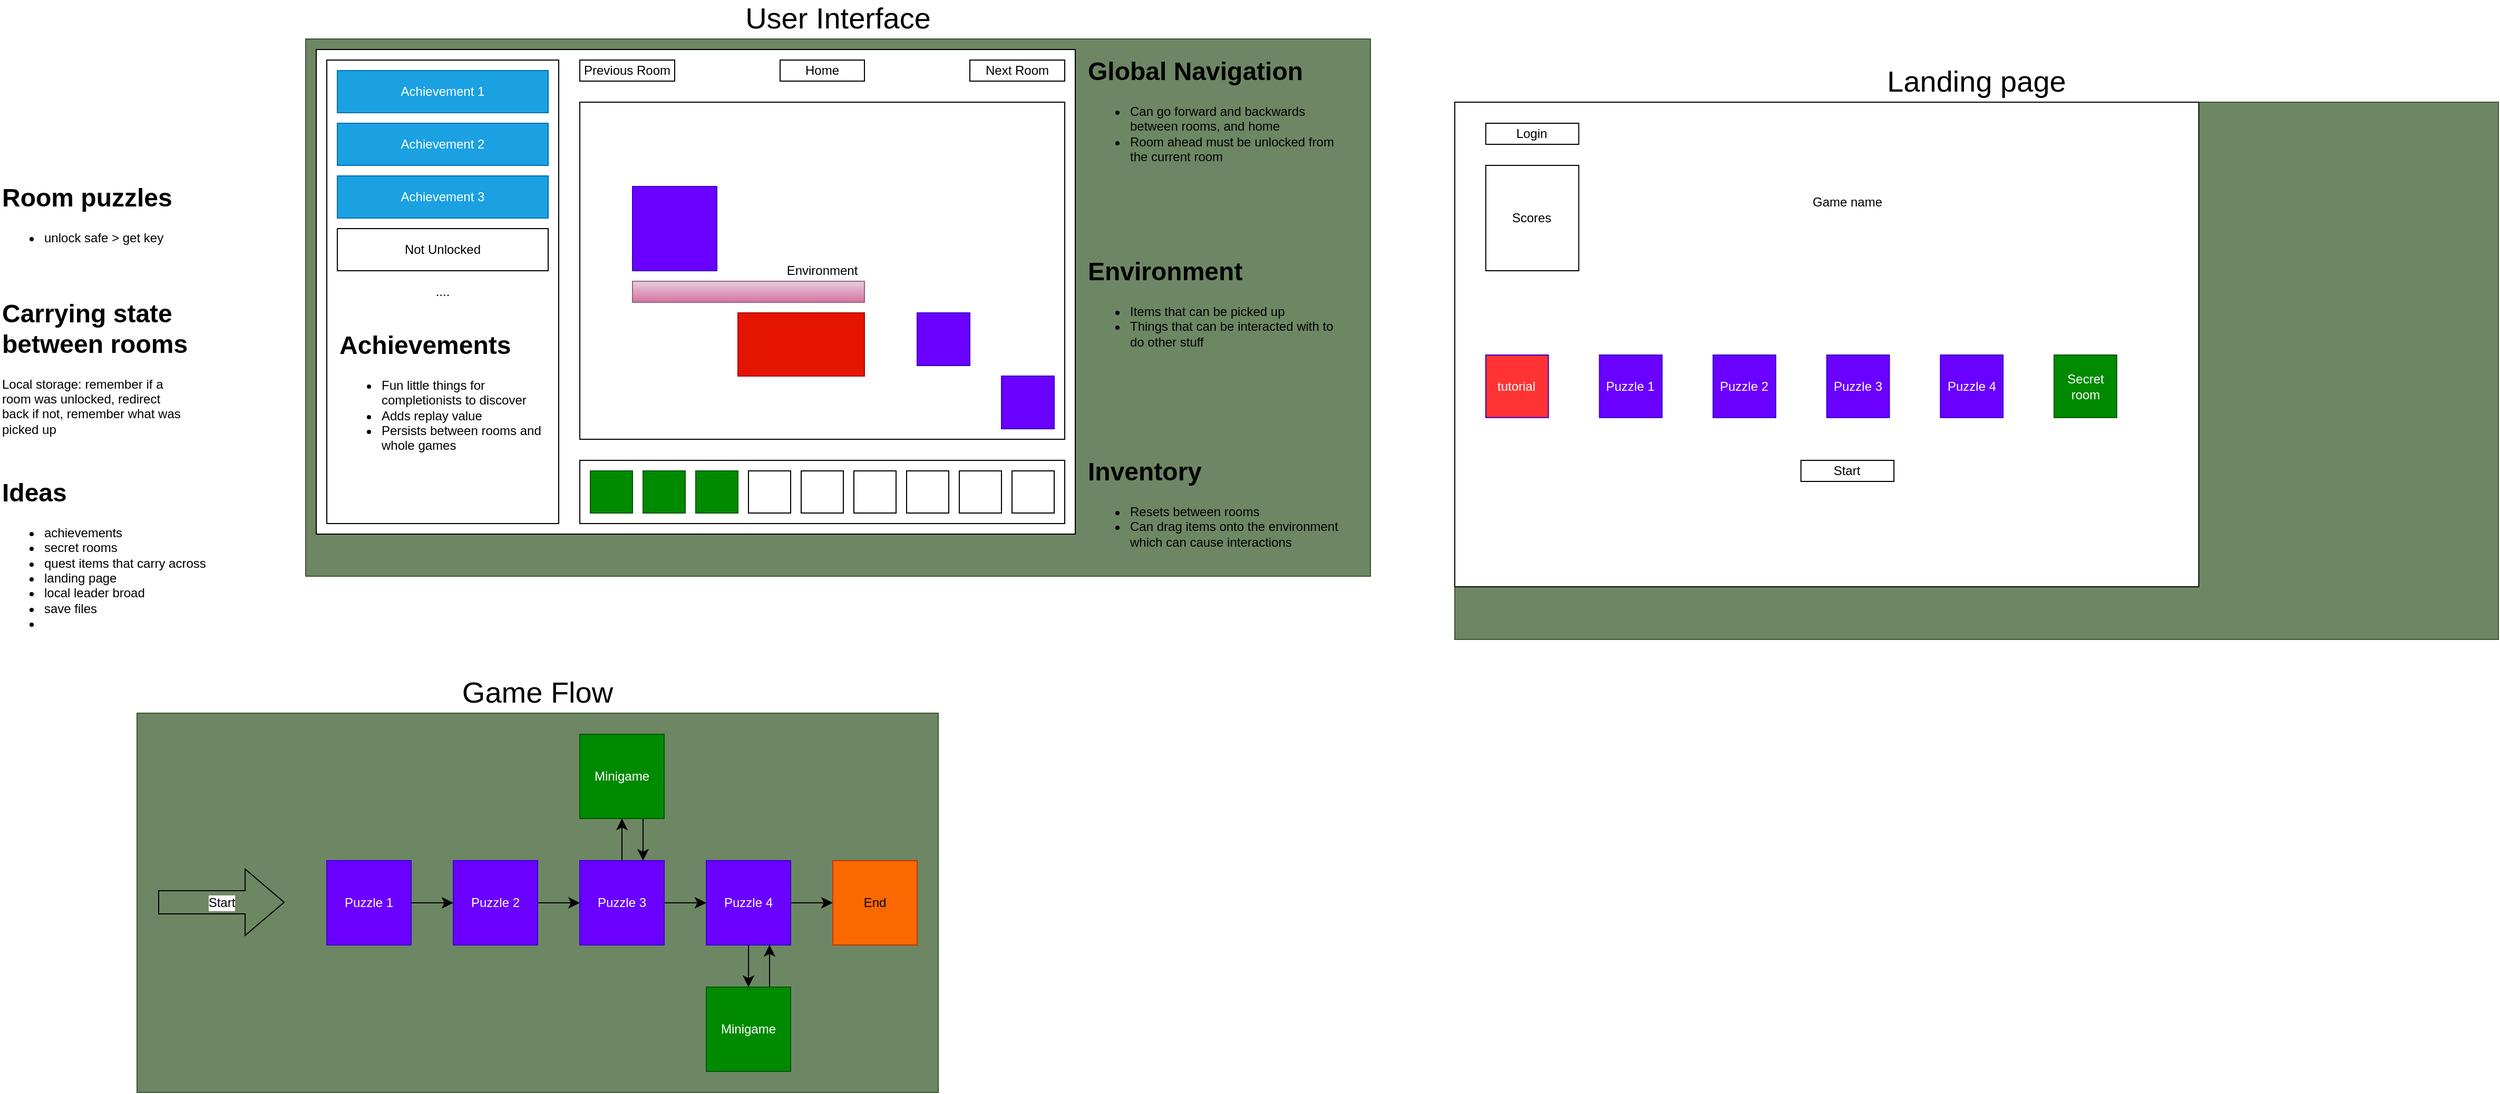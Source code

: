 <mxfile version="26.0.16">
  <diagram name="Page-1" id="HF4c1UTiVbdlKXjr9Abs">
    <mxGraphModel dx="2509" dy="1153" grid="1" gridSize="10" guides="1" tooltips="1" connect="1" arrows="1" fold="1" page="0" pageScale="1" pageWidth="850" pageHeight="1100" math="0" shadow="0">
      <root>
        <mxCell id="0" />
        <mxCell id="1" parent="0" />
        <mxCell id="JJV7NP8qMqMK8vtjLvEn-13" value="&lt;h1 style=&quot;margin-top: 0px;&quot;&gt;Carrying state between rooms&lt;/h1&gt;&lt;p&gt;Local storage: remember if a room was unlocked, redirect back if not, remember what was picked up&lt;/p&gt;" style="text;html=1;whiteSpace=wrap;overflow=hidden;rounded=0;" parent="1" vertex="1">
          <mxGeometry x="-630" y="180" width="180" height="160" as="geometry" />
        </mxCell>
        <mxCell id="Tg1wBogOaNXyl56e0BYg-1" value="&lt;h1 style=&quot;margin-top: 0px;&quot;&gt;Ideas&lt;/h1&gt;&lt;ul&gt;&lt;li&gt;achievements&lt;/li&gt;&lt;li&gt;secret rooms&lt;/li&gt;&lt;li&gt;quest items that carry across&lt;/li&gt;&lt;li&gt;landing page&lt;/li&gt;&lt;li&gt;local leader broad&lt;/li&gt;&lt;li&gt;save files&lt;/li&gt;&lt;li&gt;&lt;br&gt;&lt;/li&gt;&lt;/ul&gt;" style="text;html=1;whiteSpace=wrap;overflow=hidden;rounded=0;" parent="1" vertex="1">
          <mxGeometry x="-630" y="350" width="240" height="220" as="geometry" />
        </mxCell>
        <mxCell id="Tg1wBogOaNXyl56e0BYg-3" value="&lt;h1 style=&quot;margin-top: 0px;&quot;&gt;Room puzzles&lt;/h1&gt;&lt;ul&gt;&lt;li&gt;unlock safe &amp;gt; get key&lt;/li&gt;&lt;/ul&gt;" style="text;html=1;whiteSpace=wrap;overflow=hidden;rounded=0;" parent="1" vertex="1">
          <mxGeometry x="-630" y="70" width="190" height="100" as="geometry" />
        </mxCell>
        <mxCell id="pXol61Bcyo_BXOwHgApD-34" value="" style="group" parent="1" vertex="1" connectable="0">
          <mxGeometry x="-340" y="-60" width="1010" height="510" as="geometry" />
        </mxCell>
        <mxCell id="pXol61Bcyo_BXOwHgApD-32" value="User Interface" style="rounded=0;whiteSpace=wrap;html=1;fillColor=#6d8764;fontColor=default;strokeColor=#3A5431;labelPosition=center;verticalLabelPosition=top;align=center;verticalAlign=bottom;labelBackgroundColor=none;fontSize=28;" parent="pXol61Bcyo_BXOwHgApD-34" vertex="1">
          <mxGeometry width="1010" height="510" as="geometry" />
        </mxCell>
        <mxCell id="pXol61Bcyo_BXOwHgApD-31" value="" style="rounded=0;whiteSpace=wrap;html=1;" parent="pXol61Bcyo_BXOwHgApD-34" vertex="1">
          <mxGeometry x="10" y="10" width="720" height="460" as="geometry" />
        </mxCell>
        <mxCell id="JJV7NP8qMqMK8vtjLvEn-2" value="Environment" style="rounded=0;whiteSpace=wrap;html=1;" parent="pXol61Bcyo_BXOwHgApD-34" vertex="1">
          <mxGeometry x="260" y="60" width="460" height="320" as="geometry" />
        </mxCell>
        <mxCell id="JJV7NP8qMqMK8vtjLvEn-3" value="Home" style="rounded=0;whiteSpace=wrap;html=1;" parent="pXol61Bcyo_BXOwHgApD-34" vertex="1">
          <mxGeometry x="450" y="20" width="80" height="20" as="geometry" />
        </mxCell>
        <mxCell id="JJV7NP8qMqMK8vtjLvEn-4" value="Previous Room" style="rounded=0;whiteSpace=wrap;html=1;" parent="pXol61Bcyo_BXOwHgApD-34" vertex="1">
          <mxGeometry x="260" y="20" width="90" height="20" as="geometry" />
        </mxCell>
        <mxCell id="JJV7NP8qMqMK8vtjLvEn-5" value="Next Room" style="rounded=0;whiteSpace=wrap;html=1;" parent="pXol61Bcyo_BXOwHgApD-34" vertex="1">
          <mxGeometry x="630" y="20" width="90" height="20" as="geometry" />
        </mxCell>
        <mxCell id="JJV7NP8qMqMK8vtjLvEn-6" value="" style="rounded=0;whiteSpace=wrap;html=1;" parent="pXol61Bcyo_BXOwHgApD-34" vertex="1">
          <mxGeometry x="260" y="400" width="460" height="60" as="geometry" />
        </mxCell>
        <mxCell id="JJV7NP8qMqMK8vtjLvEn-7" value="" style="whiteSpace=wrap;html=1;aspect=fixed;fillColor=#6a00ff;fontColor=#ffffff;strokeColor=#3700CC;" parent="pXol61Bcyo_BXOwHgApD-34" vertex="1">
          <mxGeometry x="310" y="140" width="80" height="80" as="geometry" />
        </mxCell>
        <mxCell id="JJV7NP8qMqMK8vtjLvEn-8" value="" style="whiteSpace=wrap;html=1;aspect=fixed;fillColor=#6a00ff;fontColor=#ffffff;strokeColor=#3700CC;" parent="pXol61Bcyo_BXOwHgApD-34" vertex="1">
          <mxGeometry x="660" y="320" width="50" height="50" as="geometry" />
        </mxCell>
        <mxCell id="JJV7NP8qMqMK8vtjLvEn-9" value="" style="whiteSpace=wrap;html=1;aspect=fixed;fillColor=#6a00ff;fontColor=#ffffff;strokeColor=#3700CC;" parent="pXol61Bcyo_BXOwHgApD-34" vertex="1">
          <mxGeometry x="580" y="260" width="50" height="50" as="geometry" />
        </mxCell>
        <mxCell id="JJV7NP8qMqMK8vtjLvEn-10" value="" style="rounded=0;whiteSpace=wrap;html=1;fillColor=#e6d0de;strokeColor=#996185;gradientColor=#d5739d;" parent="pXol61Bcyo_BXOwHgApD-34" vertex="1">
          <mxGeometry x="310" y="230" width="220" height="20" as="geometry" />
        </mxCell>
        <mxCell id="JJV7NP8qMqMK8vtjLvEn-11" value="" style="rounded=0;whiteSpace=wrap;html=1;fillColor=#e51400;strokeColor=#B20000;fontColor=#ffffff;" parent="pXol61Bcyo_BXOwHgApD-34" vertex="1">
          <mxGeometry x="410" y="260" width="120" height="60" as="geometry" />
        </mxCell>
        <mxCell id="pXol61Bcyo_BXOwHgApD-11" value="" style="whiteSpace=wrap;html=1;aspect=fixed;fillColor=#008a00;fontColor=#ffffff;strokeColor=#005700;" parent="pXol61Bcyo_BXOwHgApD-34" vertex="1">
          <mxGeometry x="270" y="410" width="40" height="40" as="geometry" />
        </mxCell>
        <mxCell id="pXol61Bcyo_BXOwHgApD-12" value="" style="whiteSpace=wrap;html=1;aspect=fixed;fillColor=#008a00;fontColor=#ffffff;strokeColor=#005700;" parent="pXol61Bcyo_BXOwHgApD-34" vertex="1">
          <mxGeometry x="320" y="410" width="40" height="40" as="geometry" />
        </mxCell>
        <mxCell id="pXol61Bcyo_BXOwHgApD-13" value="" style="whiteSpace=wrap;html=1;aspect=fixed;fillColor=#008a00;fontColor=#ffffff;strokeColor=#005700;" parent="pXol61Bcyo_BXOwHgApD-34" vertex="1">
          <mxGeometry x="370" y="410" width="40" height="40" as="geometry" />
        </mxCell>
        <mxCell id="pXol61Bcyo_BXOwHgApD-14" value="" style="whiteSpace=wrap;html=1;aspect=fixed;" parent="pXol61Bcyo_BXOwHgApD-34" vertex="1">
          <mxGeometry x="420" y="410" width="40" height="40" as="geometry" />
        </mxCell>
        <mxCell id="pXol61Bcyo_BXOwHgApD-15" value="" style="whiteSpace=wrap;html=1;aspect=fixed;" parent="pXol61Bcyo_BXOwHgApD-34" vertex="1">
          <mxGeometry x="470" y="410" width="40" height="40" as="geometry" />
        </mxCell>
        <mxCell id="pXol61Bcyo_BXOwHgApD-16" value="" style="whiteSpace=wrap;html=1;aspect=fixed;" parent="pXol61Bcyo_BXOwHgApD-34" vertex="1">
          <mxGeometry x="520" y="410" width="40" height="40" as="geometry" />
        </mxCell>
        <mxCell id="pXol61Bcyo_BXOwHgApD-17" value="" style="whiteSpace=wrap;html=1;aspect=fixed;" parent="pXol61Bcyo_BXOwHgApD-34" vertex="1">
          <mxGeometry x="570" y="410" width="40" height="40" as="geometry" />
        </mxCell>
        <mxCell id="pXol61Bcyo_BXOwHgApD-18" value="" style="whiteSpace=wrap;html=1;aspect=fixed;" parent="pXol61Bcyo_BXOwHgApD-34" vertex="1">
          <mxGeometry x="620" y="410" width="40" height="40" as="geometry" />
        </mxCell>
        <mxCell id="pXol61Bcyo_BXOwHgApD-19" value="" style="whiteSpace=wrap;html=1;aspect=fixed;" parent="pXol61Bcyo_BXOwHgApD-34" vertex="1">
          <mxGeometry x="670" y="410" width="40" height="40" as="geometry" />
        </mxCell>
        <mxCell id="pXol61Bcyo_BXOwHgApD-21" value="&lt;h1 style=&quot;margin-top: 0px;&quot;&gt;Inventory&lt;/h1&gt;&lt;ul&gt;&lt;li&gt;Resets between rooms&lt;/li&gt;&lt;li&gt;Can drag items onto the environment which can cause interactions&lt;/li&gt;&lt;/ul&gt;" style="text;html=1;whiteSpace=wrap;overflow=hidden;rounded=0;" parent="pXol61Bcyo_BXOwHgApD-34" vertex="1">
          <mxGeometry x="740" y="390" width="240" height="110" as="geometry" />
        </mxCell>
        <mxCell id="pXol61Bcyo_BXOwHgApD-22" value="&lt;h1 style=&quot;margin-top: 0px;&quot;&gt;Global Navigation&lt;/h1&gt;&lt;ul&gt;&lt;li&gt;Can go forward and backwards between rooms, and home&lt;/li&gt;&lt;li&gt;Room ahead must be unlocked from the current room&lt;/li&gt;&lt;/ul&gt;" style="text;html=1;whiteSpace=wrap;overflow=hidden;rounded=0;" parent="pXol61Bcyo_BXOwHgApD-34" vertex="1">
          <mxGeometry x="740" y="10" width="240" height="110" as="geometry" />
        </mxCell>
        <mxCell id="pXol61Bcyo_BXOwHgApD-23" value="&lt;h1 style=&quot;margin-top: 0px;&quot;&gt;Environment&lt;/h1&gt;&lt;ul&gt;&lt;li&gt;Items that can be picked up&lt;/li&gt;&lt;li&gt;Things that can be interacted with to do other stuff&lt;/li&gt;&lt;/ul&gt;" style="text;html=1;whiteSpace=wrap;overflow=hidden;rounded=0;" parent="pXol61Bcyo_BXOwHgApD-34" vertex="1">
          <mxGeometry x="740" y="200" width="240" height="110" as="geometry" />
        </mxCell>
        <mxCell id="pXol61Bcyo_BXOwHgApD-24" value="...." style="rounded=0;whiteSpace=wrap;html=1;" parent="pXol61Bcyo_BXOwHgApD-34" vertex="1">
          <mxGeometry x="20" y="20" width="220" height="440" as="geometry" />
        </mxCell>
        <mxCell id="pXol61Bcyo_BXOwHgApD-26" value="Achievement 1" style="rounded=0;whiteSpace=wrap;html=1;fillColor=#1ba1e2;strokeColor=#006EAF;fontColor=#ffffff;" parent="pXol61Bcyo_BXOwHgApD-34" vertex="1">
          <mxGeometry x="30" y="30" width="200" height="40" as="geometry" />
        </mxCell>
        <mxCell id="pXol61Bcyo_BXOwHgApD-27" value="Achievement 2" style="rounded=0;whiteSpace=wrap;html=1;fillColor=#1ba1e2;strokeColor=#006EAF;fontColor=#ffffff;" parent="pXol61Bcyo_BXOwHgApD-34" vertex="1">
          <mxGeometry x="30" y="80" width="200" height="40" as="geometry" />
        </mxCell>
        <mxCell id="pXol61Bcyo_BXOwHgApD-28" value="Achievement 3" style="rounded=0;whiteSpace=wrap;html=1;fillColor=#1ba1e2;strokeColor=#006EAF;fontColor=#ffffff;" parent="pXol61Bcyo_BXOwHgApD-34" vertex="1">
          <mxGeometry x="30" y="130" width="200" height="40" as="geometry" />
        </mxCell>
        <mxCell id="pXol61Bcyo_BXOwHgApD-29" value="Not Unlocked" style="rounded=0;whiteSpace=wrap;html=1;" parent="pXol61Bcyo_BXOwHgApD-34" vertex="1">
          <mxGeometry x="30" y="180" width="200" height="40" as="geometry" />
        </mxCell>
        <mxCell id="pXol61Bcyo_BXOwHgApD-30" value="&lt;h1 style=&quot;margin-top: 0px;&quot;&gt;Achievements&lt;/h1&gt;&lt;ul&gt;&lt;li&gt;Fun little things for completionists to discover&lt;/li&gt;&lt;li&gt;Adds replay value&lt;/li&gt;&lt;li&gt;Persists between rooms and whole games&lt;/li&gt;&lt;/ul&gt;" style="text;html=1;whiteSpace=wrap;overflow=hidden;rounded=0;" parent="pXol61Bcyo_BXOwHgApD-34" vertex="1">
          <mxGeometry x="30" y="270" width="200" height="180" as="geometry" />
        </mxCell>
        <mxCell id="pXol61Bcyo_BXOwHgApD-35" value="" style="group" parent="1" vertex="1" connectable="0">
          <mxGeometry x="-500" y="580" width="760" height="360" as="geometry" />
        </mxCell>
        <mxCell id="pXol61Bcyo_BXOwHgApD-33" value="Game Flow" style="rounded=0;whiteSpace=wrap;html=1;fillColor=#6d8764;fontColor=default;strokeColor=#3A5431;labelPosition=center;verticalLabelPosition=top;align=center;verticalAlign=bottom;labelBackgroundColor=none;fontSize=28;" parent="pXol61Bcyo_BXOwHgApD-35" vertex="1">
          <mxGeometry width="760" height="360" as="geometry" />
        </mxCell>
        <mxCell id="pXol61Bcyo_BXOwHgApD-3" style="edgeStyle=none;curved=1;rounded=0;orthogonalLoop=1;jettySize=auto;html=1;exitX=1;exitY=0.5;exitDx=0;exitDy=0;entryX=0;entryY=0.5;entryDx=0;entryDy=0;fontSize=12;startSize=8;endSize=8;" parent="pXol61Bcyo_BXOwHgApD-35" source="Tg1wBogOaNXyl56e0BYg-4" target="Tg1wBogOaNXyl56e0BYg-5" edge="1">
          <mxGeometry relative="1" as="geometry" />
        </mxCell>
        <mxCell id="Tg1wBogOaNXyl56e0BYg-4" value="Puzzle 2" style="whiteSpace=wrap;html=1;aspect=fixed;fillColor=#6a00ff;fontColor=#ffffff;strokeColor=#3700CC;" parent="pXol61Bcyo_BXOwHgApD-35" vertex="1">
          <mxGeometry x="300" y="140" width="80" height="80" as="geometry" />
        </mxCell>
        <mxCell id="pXol61Bcyo_BXOwHgApD-4" style="edgeStyle=none;curved=1;rounded=0;orthogonalLoop=1;jettySize=auto;html=1;exitX=1;exitY=0.5;exitDx=0;exitDy=0;entryX=0;entryY=0.5;entryDx=0;entryDy=0;fontSize=12;startSize=8;endSize=8;" parent="pXol61Bcyo_BXOwHgApD-35" source="Tg1wBogOaNXyl56e0BYg-5" target="Tg1wBogOaNXyl56e0BYg-6" edge="1">
          <mxGeometry relative="1" as="geometry" />
        </mxCell>
        <mxCell id="pXol61Bcyo_BXOwHgApD-6" style="edgeStyle=none;curved=1;rounded=0;orthogonalLoop=1;jettySize=auto;html=1;exitX=0.5;exitY=0;exitDx=0;exitDy=0;entryX=0.5;entryY=1;entryDx=0;entryDy=0;fontSize=12;startSize=8;endSize=8;" parent="pXol61Bcyo_BXOwHgApD-35" source="Tg1wBogOaNXyl56e0BYg-5" target="Tg1wBogOaNXyl56e0BYg-9" edge="1">
          <mxGeometry relative="1" as="geometry" />
        </mxCell>
        <mxCell id="Tg1wBogOaNXyl56e0BYg-5" value="Puzzle 3" style="whiteSpace=wrap;html=1;aspect=fixed;fillColor=#6a00ff;fontColor=#ffffff;strokeColor=#3700CC;" parent="pXol61Bcyo_BXOwHgApD-35" vertex="1">
          <mxGeometry x="420" y="140" width="80" height="80" as="geometry" />
        </mxCell>
        <mxCell id="pXol61Bcyo_BXOwHgApD-5" style="edgeStyle=none;curved=1;rounded=0;orthogonalLoop=1;jettySize=auto;html=1;exitX=1;exitY=0.5;exitDx=0;exitDy=0;entryX=0;entryY=0.5;entryDx=0;entryDy=0;fontSize=12;startSize=8;endSize=8;" parent="pXol61Bcyo_BXOwHgApD-35" source="Tg1wBogOaNXyl56e0BYg-6" target="Tg1wBogOaNXyl56e0BYg-7" edge="1">
          <mxGeometry relative="1" as="geometry" />
        </mxCell>
        <mxCell id="pXol61Bcyo_BXOwHgApD-8" style="edgeStyle=none;curved=1;rounded=0;orthogonalLoop=1;jettySize=auto;html=1;exitX=0.5;exitY=1;exitDx=0;exitDy=0;entryX=0.5;entryY=0;entryDx=0;entryDy=0;fontSize=12;startSize=8;endSize=8;" parent="pXol61Bcyo_BXOwHgApD-35" source="Tg1wBogOaNXyl56e0BYg-6" target="Tg1wBogOaNXyl56e0BYg-8" edge="1">
          <mxGeometry relative="1" as="geometry" />
        </mxCell>
        <mxCell id="Tg1wBogOaNXyl56e0BYg-6" value="Puzzle 4" style="whiteSpace=wrap;html=1;aspect=fixed;fillColor=#6a00ff;fontColor=#ffffff;strokeColor=#3700CC;" parent="pXol61Bcyo_BXOwHgApD-35" vertex="1">
          <mxGeometry x="540" y="140" width="80" height="80" as="geometry" />
        </mxCell>
        <mxCell id="Tg1wBogOaNXyl56e0BYg-7" value="End" style="whiteSpace=wrap;html=1;aspect=fixed;fillColor=#fa6800;fontColor=#000000;strokeColor=#C73500;" parent="pXol61Bcyo_BXOwHgApD-35" vertex="1">
          <mxGeometry x="660" y="140" width="80" height="80" as="geometry" />
        </mxCell>
        <mxCell id="pXol61Bcyo_BXOwHgApD-9" style="edgeStyle=none;curved=1;rounded=0;orthogonalLoop=1;jettySize=auto;html=1;exitX=0.75;exitY=0;exitDx=0;exitDy=0;entryX=0.75;entryY=1;entryDx=0;entryDy=0;fontSize=12;startSize=8;endSize=8;" parent="pXol61Bcyo_BXOwHgApD-35" source="Tg1wBogOaNXyl56e0BYg-8" target="Tg1wBogOaNXyl56e0BYg-6" edge="1">
          <mxGeometry relative="1" as="geometry" />
        </mxCell>
        <mxCell id="Tg1wBogOaNXyl56e0BYg-8" value="Minigame" style="whiteSpace=wrap;html=1;aspect=fixed;fillColor=#008a00;fontColor=#ffffff;strokeColor=#005700;" parent="pXol61Bcyo_BXOwHgApD-35" vertex="1">
          <mxGeometry x="540" y="260" width="80" height="80" as="geometry" />
        </mxCell>
        <mxCell id="pXol61Bcyo_BXOwHgApD-7" style="edgeStyle=none;curved=1;rounded=0;orthogonalLoop=1;jettySize=auto;html=1;exitX=0.75;exitY=1;exitDx=0;exitDy=0;entryX=0.75;entryY=0;entryDx=0;entryDy=0;fontSize=12;startSize=8;endSize=8;" parent="pXol61Bcyo_BXOwHgApD-35" source="Tg1wBogOaNXyl56e0BYg-9" target="Tg1wBogOaNXyl56e0BYg-5" edge="1">
          <mxGeometry relative="1" as="geometry" />
        </mxCell>
        <mxCell id="Tg1wBogOaNXyl56e0BYg-9" value="Minigame" style="whiteSpace=wrap;html=1;aspect=fixed;fillColor=#008a00;fontColor=#ffffff;strokeColor=#005700;" parent="pXol61Bcyo_BXOwHgApD-35" vertex="1">
          <mxGeometry x="420" y="20" width="80" height="80" as="geometry" />
        </mxCell>
        <mxCell id="pXol61Bcyo_BXOwHgApD-2" style="edgeStyle=none;curved=1;rounded=0;orthogonalLoop=1;jettySize=auto;html=1;exitX=1;exitY=0.5;exitDx=0;exitDy=0;entryX=0;entryY=0.5;entryDx=0;entryDy=0;fontSize=12;startSize=8;endSize=8;" parent="pXol61Bcyo_BXOwHgApD-35" source="Tg1wBogOaNXyl56e0BYg-10" target="Tg1wBogOaNXyl56e0BYg-4" edge="1">
          <mxGeometry relative="1" as="geometry" />
        </mxCell>
        <mxCell id="Tg1wBogOaNXyl56e0BYg-10" value="Puzzle 1" style="whiteSpace=wrap;html=1;aspect=fixed;fillColor=#6a00ff;fontColor=#ffffff;strokeColor=#3700CC;" parent="pXol61Bcyo_BXOwHgApD-35" vertex="1">
          <mxGeometry x="180" y="140" width="80" height="80" as="geometry" />
        </mxCell>
        <mxCell id="pXol61Bcyo_BXOwHgApD-10" value="Start" style="shape=flexArrow;endArrow=classic;html=1;rounded=0;fontSize=12;startSize=8;endSize=12;curved=1;width=22;endWidth=40;" parent="pXol61Bcyo_BXOwHgApD-35" edge="1">
          <mxGeometry width="50" height="50" relative="1" as="geometry">
            <mxPoint x="20" y="179.5" as="sourcePoint" />
            <mxPoint x="140" y="179.5" as="targetPoint" />
          </mxGeometry>
        </mxCell>
        <mxCell id="P2keDmVEjYko2Ven9MU2-1" value="" style="group;fillColor=#FF0505;" vertex="1" connectable="0" parent="1">
          <mxGeometry x="750" width="990" height="510" as="geometry" />
        </mxCell>
        <mxCell id="P2keDmVEjYko2Ven9MU2-2" value="Landing page" style="rounded=0;whiteSpace=wrap;html=1;fillColor=#6d8764;fontColor=default;strokeColor=#3A5431;labelPosition=center;verticalLabelPosition=top;align=center;verticalAlign=bottom;labelBackgroundColor=none;fontSize=28;" vertex="1" parent="P2keDmVEjYko2Ven9MU2-1">
          <mxGeometry width="990" height="510" as="geometry" />
        </mxCell>
        <mxCell id="P2keDmVEjYko2Ven9MU2-3" value="" style="rounded=0;whiteSpace=wrap;html=1;" vertex="1" parent="P2keDmVEjYko2Ven9MU2-1">
          <mxGeometry x="0.002" width="705.743" height="460" as="geometry" />
        </mxCell>
        <mxCell id="P2keDmVEjYko2Ven9MU2-6" value="Login" style="rounded=0;whiteSpace=wrap;html=1;" vertex="1" parent="P2keDmVEjYko2Ven9MU2-1">
          <mxGeometry x="29.406" y="20" width="88.218" height="20" as="geometry" />
        </mxCell>
        <mxCell id="P2keDmVEjYko2Ven9MU2-50" value="Puzzle 1" style="whiteSpace=wrap;html=1;aspect=fixed;fillColor=#6a00ff;fontColor=#ffffff;strokeColor=#3700CC;" vertex="1" parent="P2keDmVEjYko2Ven9MU2-1">
          <mxGeometry x="137.228" y="240" width="59.406" height="59.406" as="geometry" />
        </mxCell>
        <mxCell id="P2keDmVEjYko2Ven9MU2-51" value="Puzzle 2" style="whiteSpace=wrap;html=1;aspect=fixed;fillColor=#6a00ff;fontColor=#ffffff;strokeColor=#3700CC;" vertex="1" parent="P2keDmVEjYko2Ven9MU2-1">
          <mxGeometry x="245.05" y="240" width="59.406" height="59.406" as="geometry" />
        </mxCell>
        <mxCell id="P2keDmVEjYko2Ven9MU2-52" value="Puzzle 3" style="whiteSpace=wrap;html=1;aspect=fixed;fillColor=#6a00ff;fontColor=#ffffff;strokeColor=#3700CC;" vertex="1" parent="P2keDmVEjYko2Ven9MU2-1">
          <mxGeometry x="352.871" y="240" width="59.406" height="59.406" as="geometry" />
        </mxCell>
        <mxCell id="P2keDmVEjYko2Ven9MU2-53" value="Puzzle 4" style="whiteSpace=wrap;html=1;aspect=fixed;fillColor=#6a00ff;fontColor=#ffffff;strokeColor=#3700CC;" vertex="1" parent="P2keDmVEjYko2Ven9MU2-1">
          <mxGeometry x="460.693" y="240" width="59.406" height="59.406" as="geometry" />
        </mxCell>
        <mxCell id="P2keDmVEjYko2Ven9MU2-54" value="Secret room" style="whiteSpace=wrap;html=1;aspect=fixed;fillColor=#008a00;fontColor=#ffffff;strokeColor=#005700;" vertex="1" parent="P2keDmVEjYko2Ven9MU2-1">
          <mxGeometry x="568.515" y="240" width="59.406" height="59.406" as="geometry" />
        </mxCell>
        <mxCell id="P2keDmVEjYko2Ven9MU2-55" value="tutorial" style="whiteSpace=wrap;html=1;aspect=fixed;fillColor=#FF3333;fontColor=#ffffff;strokeColor=#3700CC;" vertex="1" parent="P2keDmVEjYko2Ven9MU2-1">
          <mxGeometry x="29.406" y="240" width="59.406" height="59.406" as="geometry" />
        </mxCell>
        <mxCell id="P2keDmVEjYko2Ven9MU2-56" value="Game name" style="text;html=1;align=center;verticalAlign=middle;whiteSpace=wrap;rounded=0;" vertex="1" parent="P2keDmVEjYko2Ven9MU2-1">
          <mxGeometry x="205.842" y="80" width="333.267" height="30" as="geometry" />
        </mxCell>
        <mxCell id="P2keDmVEjYko2Ven9MU2-58" value="Scores" style="rounded=0;whiteSpace=wrap;html=1;" vertex="1" parent="P2keDmVEjYko2Ven9MU2-1">
          <mxGeometry x="29.406" y="60" width="88.218" height="100" as="geometry" />
        </mxCell>
        <mxCell id="P2keDmVEjYko2Ven9MU2-60" value="Start" style="rounded=0;whiteSpace=wrap;html=1;" vertex="1" parent="P2keDmVEjYko2Ven9MU2-1">
          <mxGeometry x="328.366" y="340" width="88.218" height="20" as="geometry" />
        </mxCell>
      </root>
    </mxGraphModel>
  </diagram>
</mxfile>